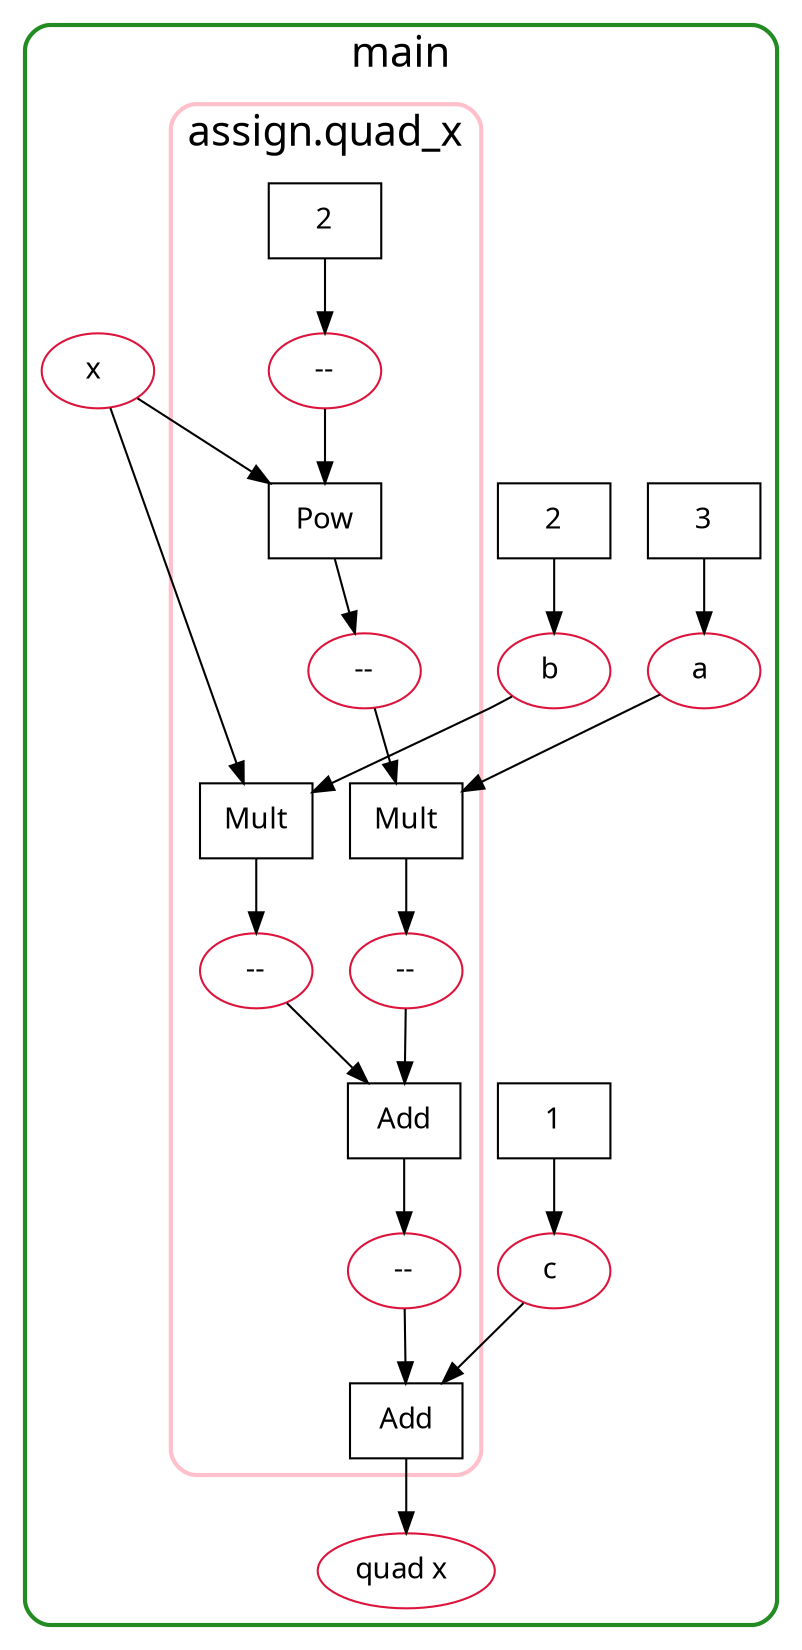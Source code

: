 strict digraph "" {
	graph [dpi=227,
		fontname=Menlo,
		fontsize=20,
		rankdir=TB
	];
	node [fontname=Menlo,
		label="\N"
	];
	subgraph "cluster_Function::sys::literal_direct_assg::main::0" {
		graph [color=forestgreen,
			label=main,
			rankdir=TB,
			style="bold, rounded"
		];
		subgraph "cluster_Function::sys::literal_direct_assg.main::assign.quad_x::-1" {
			graph [color=pink,
				label="assign.quad_x",
				rankdir=TB,
				style="bold, rounded"
			];
			"Function::sys::literal_direct_assg.main.assign.quad_x::@literal::0"	[label=2,
				padding=10,
				shape=rectangle];
			"Variable::sys::literal_direct_assg.main.assign.quad_x::@anonymous::3"	[color=crimson,
				fillcolor=white,
				fontcolor=black,
				label="--",
				padding=15];
			"Function::sys::literal_direct_assg.main.assign.quad_x::Pow::0"	[label=Pow,
				padding=10,
				shape=rectangle];
			"Variable::sys::literal_direct_assg.main.assign.quad_x::@anonymous::2"	[color=crimson,
				fillcolor=white,
				fontcolor=black,
				label="--",
				padding=15];
			"Function::sys::literal_direct_assg.main.assign.quad_x::Mult::0"	[label=Mult,
				padding=10,
				shape=rectangle];
			"Variable::sys::literal_direct_assg.main.assign.quad_x::@anonymous::1"	[color=crimson,
				fillcolor=white,
				fontcolor=black,
				label="--",
				padding=15];
			"Function::sys::literal_direct_assg.main.assign.quad_x::Mult::1"	[label=Mult,
				padding=10,
				shape=rectangle];
			"Variable::sys::literal_direct_assg.main.assign.quad_x::@anonymous::4"	[color=crimson,
				fillcolor=white,
				fontcolor=black,
				label="--",
				padding=15];
			"Function::sys::literal_direct_assg.main.assign.quad_x::Add::0"	[label=Add,
				padding=10,
				shape=rectangle];
			"Variable::sys::literal_direct_assg.main.assign.quad_x::@anonymous::0"	[color=crimson,
				fillcolor=white,
				fontcolor=black,
				label="--",
				padding=15];
			"Function::sys::literal_direct_assg.main.assign.quad_x::Add::1"	[label=Add,
				padding=10,
				shape=rectangle];
		}
		"Function::sys::literal_direct_assg.main::@literal::0"	[label=3,
			padding=10,
			shape=rectangle];
		"Variable::sys::literal_direct_assg.main::a::-1"	[color=crimson,
			fillcolor=white,
			fontcolor=black,
			label="a ",
			padding=15];
		"Function::sys::literal_direct_assg.main::@literal::1"	[label=2,
			padding=10,
			shape=rectangle];
		"Variable::sys::literal_direct_assg.main::b::-1"	[color=crimson,
			fillcolor=white,
			fontcolor=black,
			label="b ",
			padding=15];
		"Function::sys::literal_direct_assg.main::@literal::2"	[label=1,
			padding=10,
			shape=rectangle];
		"Variable::sys::literal_direct_assg.main::c::-1"	[color=crimson,
			fillcolor=white,
			fontcolor=black,
			label="c ",
			padding=15];
		"Variable::sys::literal_direct_assg.main::x::-1"	[color=crimson,
			fillcolor=white,
			fontcolor=black,
			label="x ",
			padding=15];
		"Variable::sys::literal_direct_assg.main::quad_x::-1"	[color=crimson,
			fillcolor=white,
			fontcolor=black,
			label="quad x ",
			padding=15];
	}
	"Function::sys::literal_direct_assg.main::@literal::0" -> "Variable::sys::literal_direct_assg.main::a::-1";
	"Variable::sys::literal_direct_assg.main::a::-1" -> "Function::sys::literal_direct_assg.main.assign.quad_x::Mult::0";
	"Function::sys::literal_direct_assg.main::@literal::1" -> "Variable::sys::literal_direct_assg.main::b::-1";
	"Variable::sys::literal_direct_assg.main::b::-1" -> "Function::sys::literal_direct_assg.main.assign.quad_x::Mult::1";
	"Function::sys::literal_direct_assg.main::@literal::2" -> "Variable::sys::literal_direct_assg.main::c::-1";
	"Variable::sys::literal_direct_assg.main::c::-1" -> "Function::sys::literal_direct_assg.main.assign.quad_x::Add::1";
	"Function::sys::literal_direct_assg.main.assign.quad_x::@literal::0" -> "Variable::sys::literal_direct_assg.main.assign.quad_x::@anonymous::3";
	"Variable::sys::literal_direct_assg.main.assign.quad_x::@anonymous::3" -> "Function::sys::literal_direct_assg.main.assign.quad_x::Pow::0";
	"Function::sys::literal_direct_assg.main.assign.quad_x::Pow::0" -> "Variable::sys::literal_direct_assg.main.assign.quad_x::@anonymous::2";
	"Variable::sys::literal_direct_assg.main::x::-1" -> "Function::sys::literal_direct_assg.main.assign.quad_x::Pow::0";
	"Variable::sys::literal_direct_assg.main::x::-1" -> "Function::sys::literal_direct_assg.main.assign.quad_x::Mult::1";
	"Variable::sys::literal_direct_assg.main.assign.quad_x::@anonymous::2" -> "Function::sys::literal_direct_assg.main.assign.quad_x::Mult::0";
	"Function::sys::literal_direct_assg.main.assign.quad_x::Mult::0" -> "Variable::sys::literal_direct_assg.main.assign.quad_x::@anonymous::1";
	"Variable::sys::literal_direct_assg.main.assign.quad_x::@anonymous::1" -> "Function::sys::literal_direct_assg.main.assign.quad_x::Add::0";
	"Function::sys::literal_direct_assg.main.assign.quad_x::Mult::1" -> "Variable::sys::literal_direct_assg.main.assign.quad_x::@anonymous::4";
	"Variable::sys::literal_direct_assg.main.assign.quad_x::@anonymous::4" -> "Function::sys::literal_direct_assg.main.assign.quad_x::Add::0";
	"Function::sys::literal_direct_assg.main.assign.quad_x::Add::0" -> "Variable::sys::literal_direct_assg.main.assign.quad_x::@anonymous::0";
	"Variable::sys::literal_direct_assg.main.assign.quad_x::@anonymous::0" -> "Function::sys::literal_direct_assg.main.assign.quad_x::Add::1";
	"Function::sys::literal_direct_assg.main.assign.quad_x::Add::1" -> "Variable::sys::literal_direct_assg.main::quad_x::-1";
}

